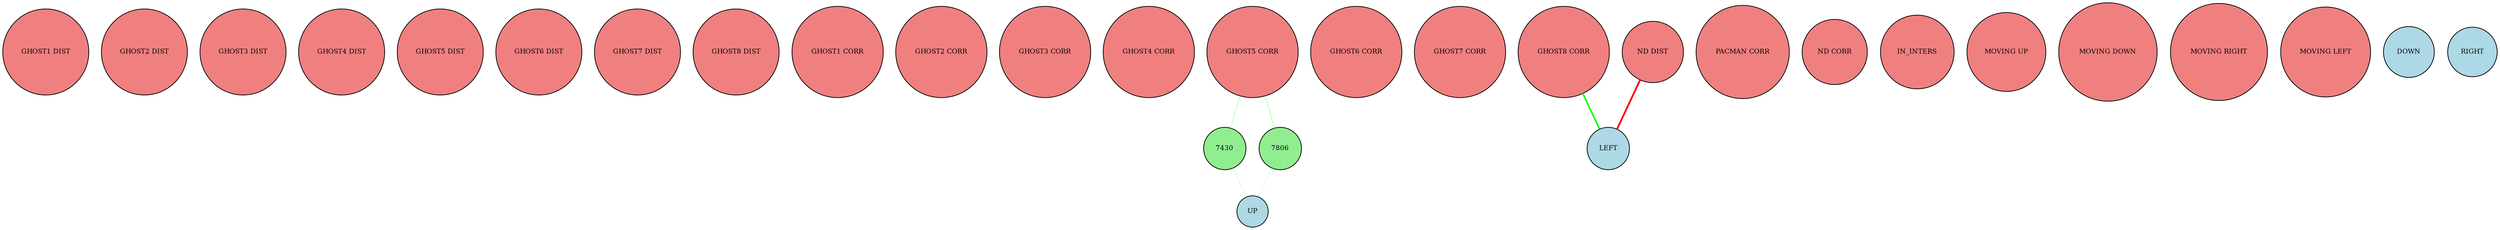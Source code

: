 digraph {
	node [bgcolor=black fontsize=9 height=0.2 shape=circle width=0.2]
	"GHOST1 DIST" [fillcolor=lightcoral shape=circle style=filled]
	"GHOST2 DIST" [fillcolor=lightcoral shape=circle style=filled]
	"GHOST3 DIST" [fillcolor=lightcoral shape=circle style=filled]
	"GHOST4 DIST" [fillcolor=lightcoral shape=circle style=filled]
	"GHOST5 DIST" [fillcolor=lightcoral shape=circle style=filled]
	"GHOST6 DIST" [fillcolor=lightcoral shape=circle style=filled]
	"GHOST7 DIST" [fillcolor=lightcoral shape=circle style=filled]
	"GHOST8 DIST" [fillcolor=lightcoral shape=circle style=filled]
	"GHOST1 CORR" [fillcolor=lightcoral shape=circle style=filled]
	"GHOST2 CORR" [fillcolor=lightcoral shape=circle style=filled]
	"GHOST3 CORR" [fillcolor=lightcoral shape=circle style=filled]
	"GHOST4 CORR" [fillcolor=lightcoral shape=circle style=filled]
	"GHOST5 CORR" [fillcolor=lightcoral shape=circle style=filled]
	"GHOST6 CORR" [fillcolor=lightcoral shape=circle style=filled]
	"GHOST7 CORR" [fillcolor=lightcoral shape=circle style=filled]
	"GHOST8 CORR" [fillcolor=lightcoral shape=circle style=filled]
	"PACMAN CORR" [fillcolor=lightcoral shape=circle style=filled]
	"ND DIST" [fillcolor=lightcoral shape=circle style=filled]
	"ND CORR" [fillcolor=lightcoral shape=circle style=filled]
	IN_INTERS [fillcolor=lightcoral shape=circle style=filled]
	"MOVING UP" [fillcolor=lightcoral shape=circle style=filled]
	"MOVING DOWN" [fillcolor=lightcoral shape=circle style=filled]
	"MOVING RIGHT" [fillcolor=lightcoral shape=circle style=filled]
	"MOVING LEFT" [fillcolor=lightcoral shape=circle style=filled]
	UP [fillcolor=lightblue style=filled]
	DOWN [fillcolor=lightblue style=filled]
	RIGHT [fillcolor=lightblue style=filled]
	LEFT [fillcolor=lightblue style=filled]
	7430 [fillcolor=lightgreen style=filled]
	7806 [fillcolor=lightgreen style=filled]
	"ND DIST" -> LEFT [arrowhead=none color=red penwidth=2.431141809917444 style=solid]
	"GHOST8 CORR" -> LEFT [arrowhead=none color=green penwidth=2.12293684741698 style=solid]
	"GHOST5 CORR" -> 7430 [arrowhead=none color=green penwidth=0.270930500377235 style=solid]
	7430 -> UP [arrowhead=none color=green penwidth=0.18905789481328633 style=solid]
	"GHOST5 CORR" -> 7806 [arrowhead=none color=green penwidth=0.30000000000000004 style=solid]
	7806 -> UP [arrowhead=none color=green penwidth=0.15086630762725484 style=solid]
}
